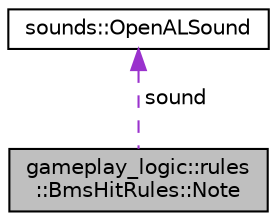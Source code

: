 digraph "gameplay_logic::rules::BmsHitRules::Note"
{
 // LATEX_PDF_SIZE
  edge [fontname="Helvetica",fontsize="10",labelfontname="Helvetica",labelfontsize="10"];
  node [fontname="Helvetica",fontsize="10",shape=record];
  Node1 [label="gameplay_logic::rules\l::BmsHitRules::Note",height=0.2,width=0.4,color="black", fillcolor="grey75", style="filled", fontcolor="black",tooltip=" "];
  Node2 -> Node1 [dir="back",color="darkorchid3",fontsize="10",style="dashed",label=" sound" ,fontname="Helvetica"];
  Node2 [label="sounds::OpenALSound",height=0.2,width=0.4,color="black", fillcolor="white", style="filled",URL="$classsounds_1_1OpenALSound.html",tooltip="A sound that can be played. Wraps an OpenAL source."];
}

